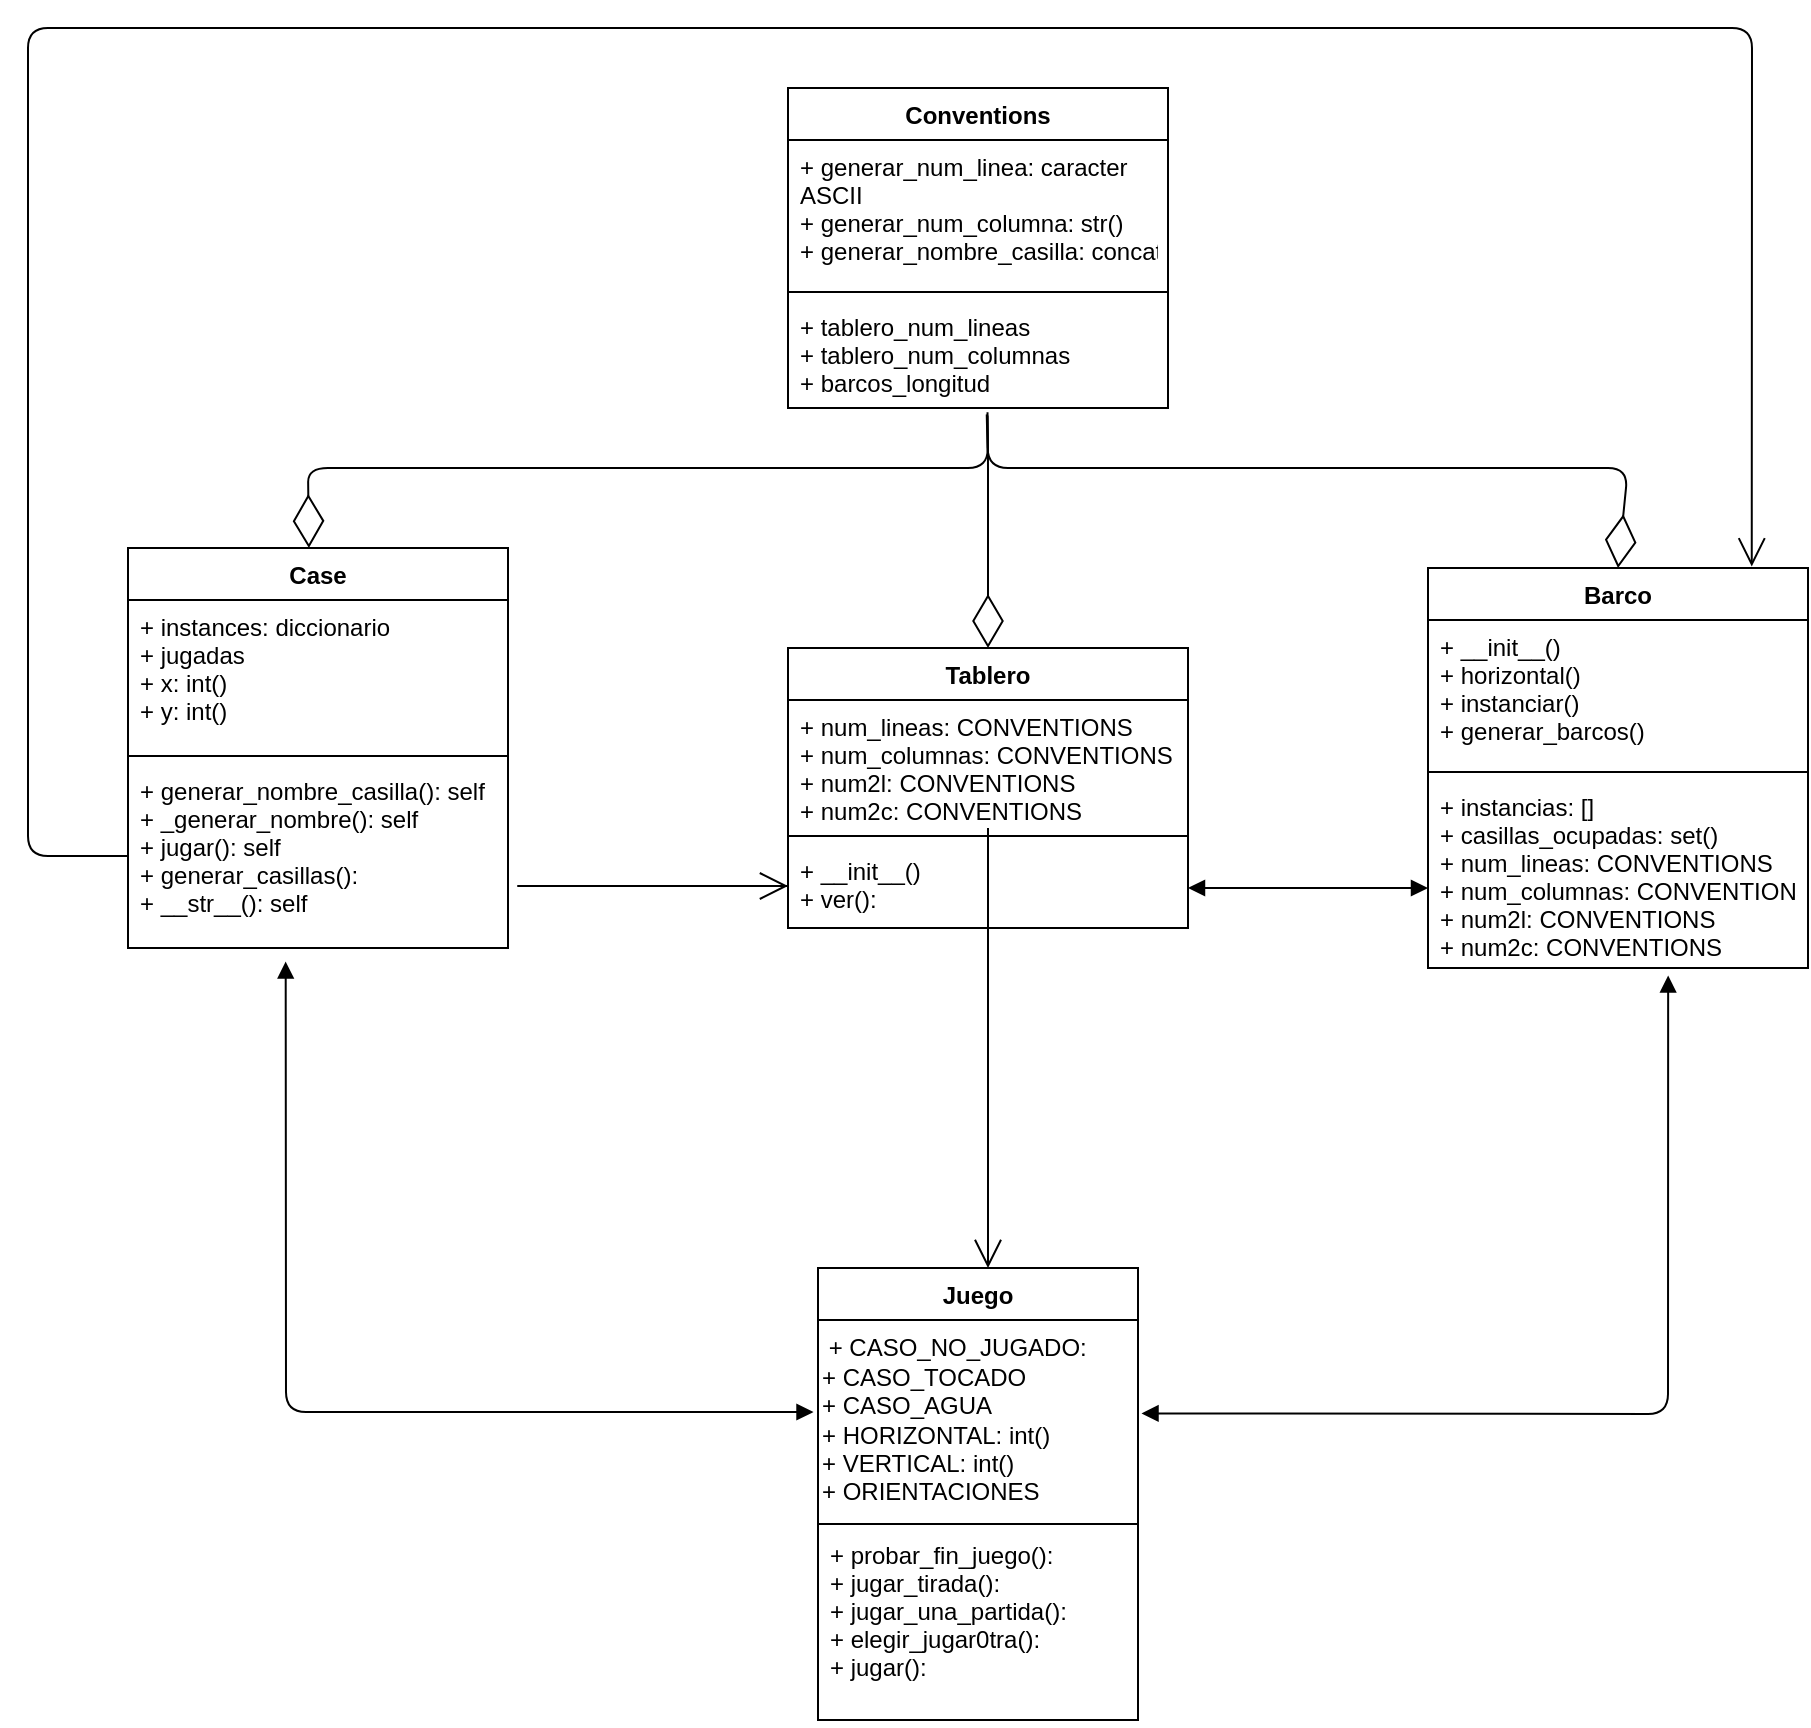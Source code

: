 <mxfile>
    <diagram id="3HaguOHTYF4JA-uTboLR" name="Page-1">
        <mxGraphModel dx="2637" dy="2269" grid="1" gridSize="10" guides="1" tooltips="1" connect="1" arrows="1" fold="1" page="1" pageScale="1" pageWidth="827" pageHeight="1169" math="0" shadow="0">
            <root>
                <mxCell id="0"/>
                <mxCell id="1" parent="0"/>
                <mxCell id="2" value="Conventions" style="swimlane;fontStyle=1;align=center;verticalAlign=top;childLayout=stackLayout;horizontal=1;startSize=26;horizontalStack=0;resizeParent=1;resizeParentMax=0;resizeLast=0;collapsible=1;marginBottom=0;" parent="1" vertex="1">
                    <mxGeometry x="340" y="-160" width="190" height="160" as="geometry"/>
                </mxCell>
                <mxCell id="5" value="+ generar_num_linea: caracter&#10;ASCII&#10;+ generar_num_columna: str()&#10;+ generar_nombre_casilla: concat" style="text;strokeColor=none;fillColor=none;align=left;verticalAlign=top;spacingLeft=4;spacingRight=4;overflow=hidden;rotatable=0;points=[[0,0.5],[1,0.5]];portConstraint=eastwest;" parent="2" vertex="1">
                    <mxGeometry y="26" width="190" height="72" as="geometry"/>
                </mxCell>
                <mxCell id="4" value="" style="line;strokeWidth=1;fillColor=none;align=left;verticalAlign=middle;spacingTop=-1;spacingLeft=3;spacingRight=3;rotatable=0;labelPosition=right;points=[];portConstraint=eastwest;strokeColor=inherit;" parent="2" vertex="1">
                    <mxGeometry y="98" width="190" height="8" as="geometry"/>
                </mxCell>
                <mxCell id="3" value="+ tablero_num_lineas&#10;+ tablero_num_columnas&#10;+ barcos_longitud" style="text;strokeColor=none;fillColor=none;align=left;verticalAlign=top;spacingLeft=4;spacingRight=4;overflow=hidden;rotatable=0;points=[[0,0.5],[1,0.5]];portConstraint=eastwest;" parent="2" vertex="1">
                    <mxGeometry y="106" width="190" height="54" as="geometry"/>
                </mxCell>
                <mxCell id="6" value="Case" style="swimlane;fontStyle=1;align=center;verticalAlign=top;childLayout=stackLayout;horizontal=1;startSize=26;horizontalStack=0;resizeParent=1;resizeParentMax=0;resizeLast=0;collapsible=1;marginBottom=0;" parent="1" vertex="1">
                    <mxGeometry x="10" y="70" width="190" height="200" as="geometry"/>
                </mxCell>
                <mxCell id="7" value="+ instances: diccionario&#10;+ jugadas&#10;+ x: int()&#10;+ y: int()" style="text;strokeColor=none;fillColor=none;align=left;verticalAlign=top;spacingLeft=4;spacingRight=4;overflow=hidden;rotatable=0;points=[[0,0.5],[1,0.5]];portConstraint=eastwest;" parent="6" vertex="1">
                    <mxGeometry y="26" width="190" height="74" as="geometry"/>
                </mxCell>
                <mxCell id="8" value="" style="line;strokeWidth=1;fillColor=none;align=left;verticalAlign=middle;spacingTop=-1;spacingLeft=3;spacingRight=3;rotatable=0;labelPosition=right;points=[];portConstraint=eastwest;strokeColor=inherit;" parent="6" vertex="1">
                    <mxGeometry y="100" width="190" height="8" as="geometry"/>
                </mxCell>
                <mxCell id="9" value="+ generar_nombre_casilla(): self&#10;+ _generar_nombre(): self&#10;+ jugar(): self&#10;+ generar_casillas():&#10;+ __str__(): self " style="text;strokeColor=none;fillColor=none;align=left;verticalAlign=top;spacingLeft=4;spacingRight=4;overflow=hidden;rotatable=0;points=[[0,0.5],[1,0.5]];portConstraint=eastwest;" parent="6" vertex="1">
                    <mxGeometry y="108" width="190" height="92" as="geometry"/>
                </mxCell>
                <mxCell id="10" value="Barco" style="swimlane;fontStyle=1;align=center;verticalAlign=top;childLayout=stackLayout;horizontal=1;startSize=26;horizontalStack=0;resizeParent=1;resizeParentMax=0;resizeLast=0;collapsible=1;marginBottom=0;" parent="1" vertex="1">
                    <mxGeometry x="660" y="80" width="190" height="200" as="geometry"/>
                </mxCell>
                <mxCell id="13" value="+ __init__()&#10;+ horizontal()&#10;+ instanciar()&#10;+ generar_barcos()" style="text;strokeColor=none;fillColor=none;align=left;verticalAlign=top;spacingLeft=4;spacingRight=4;overflow=hidden;rotatable=0;points=[[0,0.5],[1,0.5]];portConstraint=eastwest;" parent="10" vertex="1">
                    <mxGeometry y="26" width="190" height="72" as="geometry"/>
                </mxCell>
                <mxCell id="12" value="" style="line;strokeWidth=1;fillColor=none;align=left;verticalAlign=middle;spacingTop=-1;spacingLeft=3;spacingRight=3;rotatable=0;labelPosition=right;points=[];portConstraint=eastwest;strokeColor=inherit;" parent="10" vertex="1">
                    <mxGeometry y="98" width="190" height="8" as="geometry"/>
                </mxCell>
                <mxCell id="11" value="+ instancias: []&#10;+ casillas_ocupadas: set()&#10;+ num_lineas: CONVENTIONS&#10;+ num_columnas: CONVENTIONS&#10;+ num2l: CONVENTIONS&#10;+ num2c: CONVENTIONS" style="text;strokeColor=none;fillColor=none;align=left;verticalAlign=top;spacingLeft=4;spacingRight=4;overflow=hidden;rotatable=0;points=[[0,0.5],[1,0.5]];portConstraint=eastwest;" parent="10" vertex="1">
                    <mxGeometry y="106" width="190" height="94" as="geometry"/>
                </mxCell>
                <mxCell id="14" value="Tablero" style="swimlane;fontStyle=1;align=center;verticalAlign=top;childLayout=stackLayout;horizontal=1;startSize=26;horizontalStack=0;resizeParent=1;resizeParentMax=0;resizeLast=0;collapsible=1;marginBottom=0;" parent="1" vertex="1">
                    <mxGeometry x="340" y="120" width="200" height="140" as="geometry"/>
                </mxCell>
                <mxCell id="15" value="+ num_lineas: CONVENTIONS&#10;+ num_columnas: CONVENTIONS&#10;+ num2l: CONVENTIONS&#10;+ num2c: CONVENTIONS" style="text;strokeColor=none;fillColor=none;align=left;verticalAlign=top;spacingLeft=4;spacingRight=4;overflow=hidden;rotatable=0;points=[[0,0.5],[1,0.5]];portConstraint=eastwest;" parent="14" vertex="1">
                    <mxGeometry y="26" width="200" height="64" as="geometry"/>
                </mxCell>
                <mxCell id="16" value="" style="line;strokeWidth=1;fillColor=none;align=left;verticalAlign=middle;spacingTop=-1;spacingLeft=3;spacingRight=3;rotatable=0;labelPosition=right;points=[];portConstraint=eastwest;strokeColor=inherit;" parent="14" vertex="1">
                    <mxGeometry y="90" width="200" height="8" as="geometry"/>
                </mxCell>
                <mxCell id="17" value="+ __init__()&#10;+ ver():" style="text;strokeColor=none;fillColor=none;align=left;verticalAlign=top;spacingLeft=4;spacingRight=4;overflow=hidden;rotatable=0;points=[[0,0.5],[1,0.5]];portConstraint=eastwest;" parent="14" vertex="1">
                    <mxGeometry y="98" width="200" height="42" as="geometry"/>
                </mxCell>
                <mxCell id="41" value="" style="endArrow=open;endFill=1;endSize=12;html=1;exitX=0;exitY=0.5;exitDx=0;exitDy=0;entryX=0;entryY=0.5;entryDx=0;entryDy=0;" edge="1" parent="14" source="17" target="17">
                    <mxGeometry width="160" relative="1" as="geometry">
                        <mxPoint x="-139" y="80" as="sourcePoint"/>
                        <mxPoint x="-10" y="117" as="targetPoint"/>
                        <Array as="points">
                            <mxPoint x="-140" y="119"/>
                        </Array>
                    </mxGeometry>
                </mxCell>
                <mxCell id="24" value="" style="endArrow=diamondThin;endFill=0;endSize=24;html=1;exitX=0.525;exitY=1.07;exitDx=0;exitDy=0;exitPerimeter=0;entryX=0.476;entryY=0;entryDx=0;entryDy=0;entryPerimeter=0;" edge="1" parent="1" source="3" target="6">
                    <mxGeometry width="160" relative="1" as="geometry">
                        <mxPoint x="200" y="70" as="sourcePoint"/>
                        <mxPoint x="360" y="70" as="targetPoint"/>
                        <Array as="points">
                            <mxPoint x="440" y="30"/>
                            <mxPoint x="100" y="30"/>
                        </Array>
                    </mxGeometry>
                </mxCell>
                <mxCell id="25" value="" style="endArrow=diamondThin;endFill=0;endSize=24;html=1;exitX=0.525;exitY=1.039;exitDx=0;exitDy=0;exitPerimeter=0;entryX=0.5;entryY=0;entryDx=0;entryDy=0;" edge="1" parent="1" source="3" target="14">
                    <mxGeometry width="160" relative="1" as="geometry">
                        <mxPoint x="449.75" y="13.78" as="sourcePoint"/>
                        <mxPoint x="115" y="80" as="targetPoint"/>
                        <Array as="points">
                            <mxPoint x="440" y="20"/>
                            <mxPoint x="440" y="40"/>
                        </Array>
                    </mxGeometry>
                </mxCell>
                <mxCell id="26" value="" style="endArrow=diamondThin;endFill=0;endSize=24;html=1;exitX=0.523;exitY=1.059;exitDx=0;exitDy=0;exitPerimeter=0;entryX=0.5;entryY=0;entryDx=0;entryDy=0;" edge="1" parent="1" source="3" target="10">
                    <mxGeometry width="160" relative="1" as="geometry">
                        <mxPoint x="449.75" y="12.106" as="sourcePoint"/>
                        <mxPoint x="450" y="80.0" as="targetPoint"/>
                        <Array as="points">
                            <mxPoint x="440" y="30"/>
                            <mxPoint x="760" y="30"/>
                        </Array>
                    </mxGeometry>
                </mxCell>
                <mxCell id="27" value="Juego" style="swimlane;fontStyle=1;align=center;verticalAlign=top;childLayout=stackLayout;horizontal=1;startSize=26;horizontalStack=0;resizeParent=1;resizeParentMax=0;resizeLast=0;collapsible=1;marginBottom=0;" vertex="1" parent="1">
                    <mxGeometry x="355" y="430" width="160" height="226" as="geometry"/>
                </mxCell>
                <mxCell id="34" value="&amp;nbsp;+ CASO_NO_JUGADO:&lt;br&gt;+ CASO_TOCADO&lt;br&gt;+ CASO_AGUA&lt;br&gt;+ HORIZONTAL: int()&lt;br&gt;+ VERTICAL: int()&lt;br&gt;+ ORIENTACIONES" style="text;html=1;align=left;verticalAlign=middle;resizable=0;points=[];autosize=1;strokeColor=none;fillColor=none;" vertex="1" parent="27">
                    <mxGeometry y="26" width="160" height="100" as="geometry"/>
                </mxCell>
                <mxCell id="29" value="" style="line;strokeWidth=1;fillColor=none;align=left;verticalAlign=middle;spacingTop=-1;spacingLeft=3;spacingRight=3;rotatable=0;labelPosition=right;points=[];portConstraint=eastwest;strokeColor=inherit;" vertex="1" parent="27">
                    <mxGeometry y="126" width="160" height="4" as="geometry"/>
                </mxCell>
                <mxCell id="30" value="+ probar_fin_juego():&#10;+ jugar_tirada():&#10;+ jugar_una_partida():&#10;+ elegir_jugar0tra():&#10;+ jugar():&#10;" style="text;strokeColor=none;fillColor=none;align=left;verticalAlign=top;spacingLeft=4;spacingRight=4;overflow=hidden;rotatable=0;points=[[0,0.5],[1,0.5]];portConstraint=eastwest;" vertex="1" parent="27">
                    <mxGeometry y="130" width="160" height="96" as="geometry"/>
                </mxCell>
                <mxCell id="32" value="" style="endArrow=block;startArrow=block;endFill=1;startFill=1;html=1;" edge="1" parent="1">
                    <mxGeometry width="160" relative="1" as="geometry">
                        <mxPoint x="540" y="240" as="sourcePoint"/>
                        <mxPoint x="660" y="240" as="targetPoint"/>
                    </mxGeometry>
                </mxCell>
                <mxCell id="36" value="" style="endArrow=open;endFill=1;endSize=12;html=1;" edge="1" parent="1">
                    <mxGeometry width="160" relative="1" as="geometry">
                        <mxPoint x="440" y="210" as="sourcePoint"/>
                        <mxPoint x="440" y="430" as="targetPoint"/>
                    </mxGeometry>
                </mxCell>
                <mxCell id="46" value="" style="endArrow=open;endFill=1;endSize=12;html=1;entryX=0.852;entryY=-0.004;entryDx=0;entryDy=0;entryPerimeter=0;exitX=0;exitY=0.5;exitDx=0;exitDy=0;" edge="1" parent="1" source="9" target="10">
                    <mxGeometry width="160" relative="1" as="geometry">
                        <mxPoint x="380" y="250" as="sourcePoint"/>
                        <mxPoint x="540" y="250" as="targetPoint"/>
                        <Array as="points">
                            <mxPoint x="-40" y="224"/>
                            <mxPoint x="-40" y="-190"/>
                            <mxPoint x="822" y="-190"/>
                        </Array>
                    </mxGeometry>
                </mxCell>
                <mxCell id="47" value="" style="endArrow=block;startArrow=block;endFill=1;startFill=1;html=1;exitX=1.011;exitY=0.467;exitDx=0;exitDy=0;exitPerimeter=0;entryX=0.632;entryY=1.04;entryDx=0;entryDy=0;entryPerimeter=0;" edge="1" parent="1" source="34" target="11">
                    <mxGeometry width="160" relative="1" as="geometry">
                        <mxPoint x="400" y="220" as="sourcePoint"/>
                        <mxPoint x="560" y="220" as="targetPoint"/>
                        <Array as="points">
                            <mxPoint x="780" y="503"/>
                        </Array>
                    </mxGeometry>
                </mxCell>
                <mxCell id="51" value="" style="endArrow=block;startArrow=block;endFill=1;startFill=1;html=1;exitX=-0.014;exitY=0.46;exitDx=0;exitDy=0;exitPerimeter=0;entryX=0.415;entryY=1.074;entryDx=0;entryDy=0;entryPerimeter=0;" edge="1" parent="1" source="34" target="9">
                    <mxGeometry width="160" relative="1" as="geometry">
                        <mxPoint x="526.76" y="512.7" as="sourcePoint"/>
                        <mxPoint x="790.08" y="293.76" as="targetPoint"/>
                        <Array as="points">
                            <mxPoint x="89" y="502"/>
                        </Array>
                    </mxGeometry>
                </mxCell>
            </root>
        </mxGraphModel>
    </diagram>
</mxfile>
